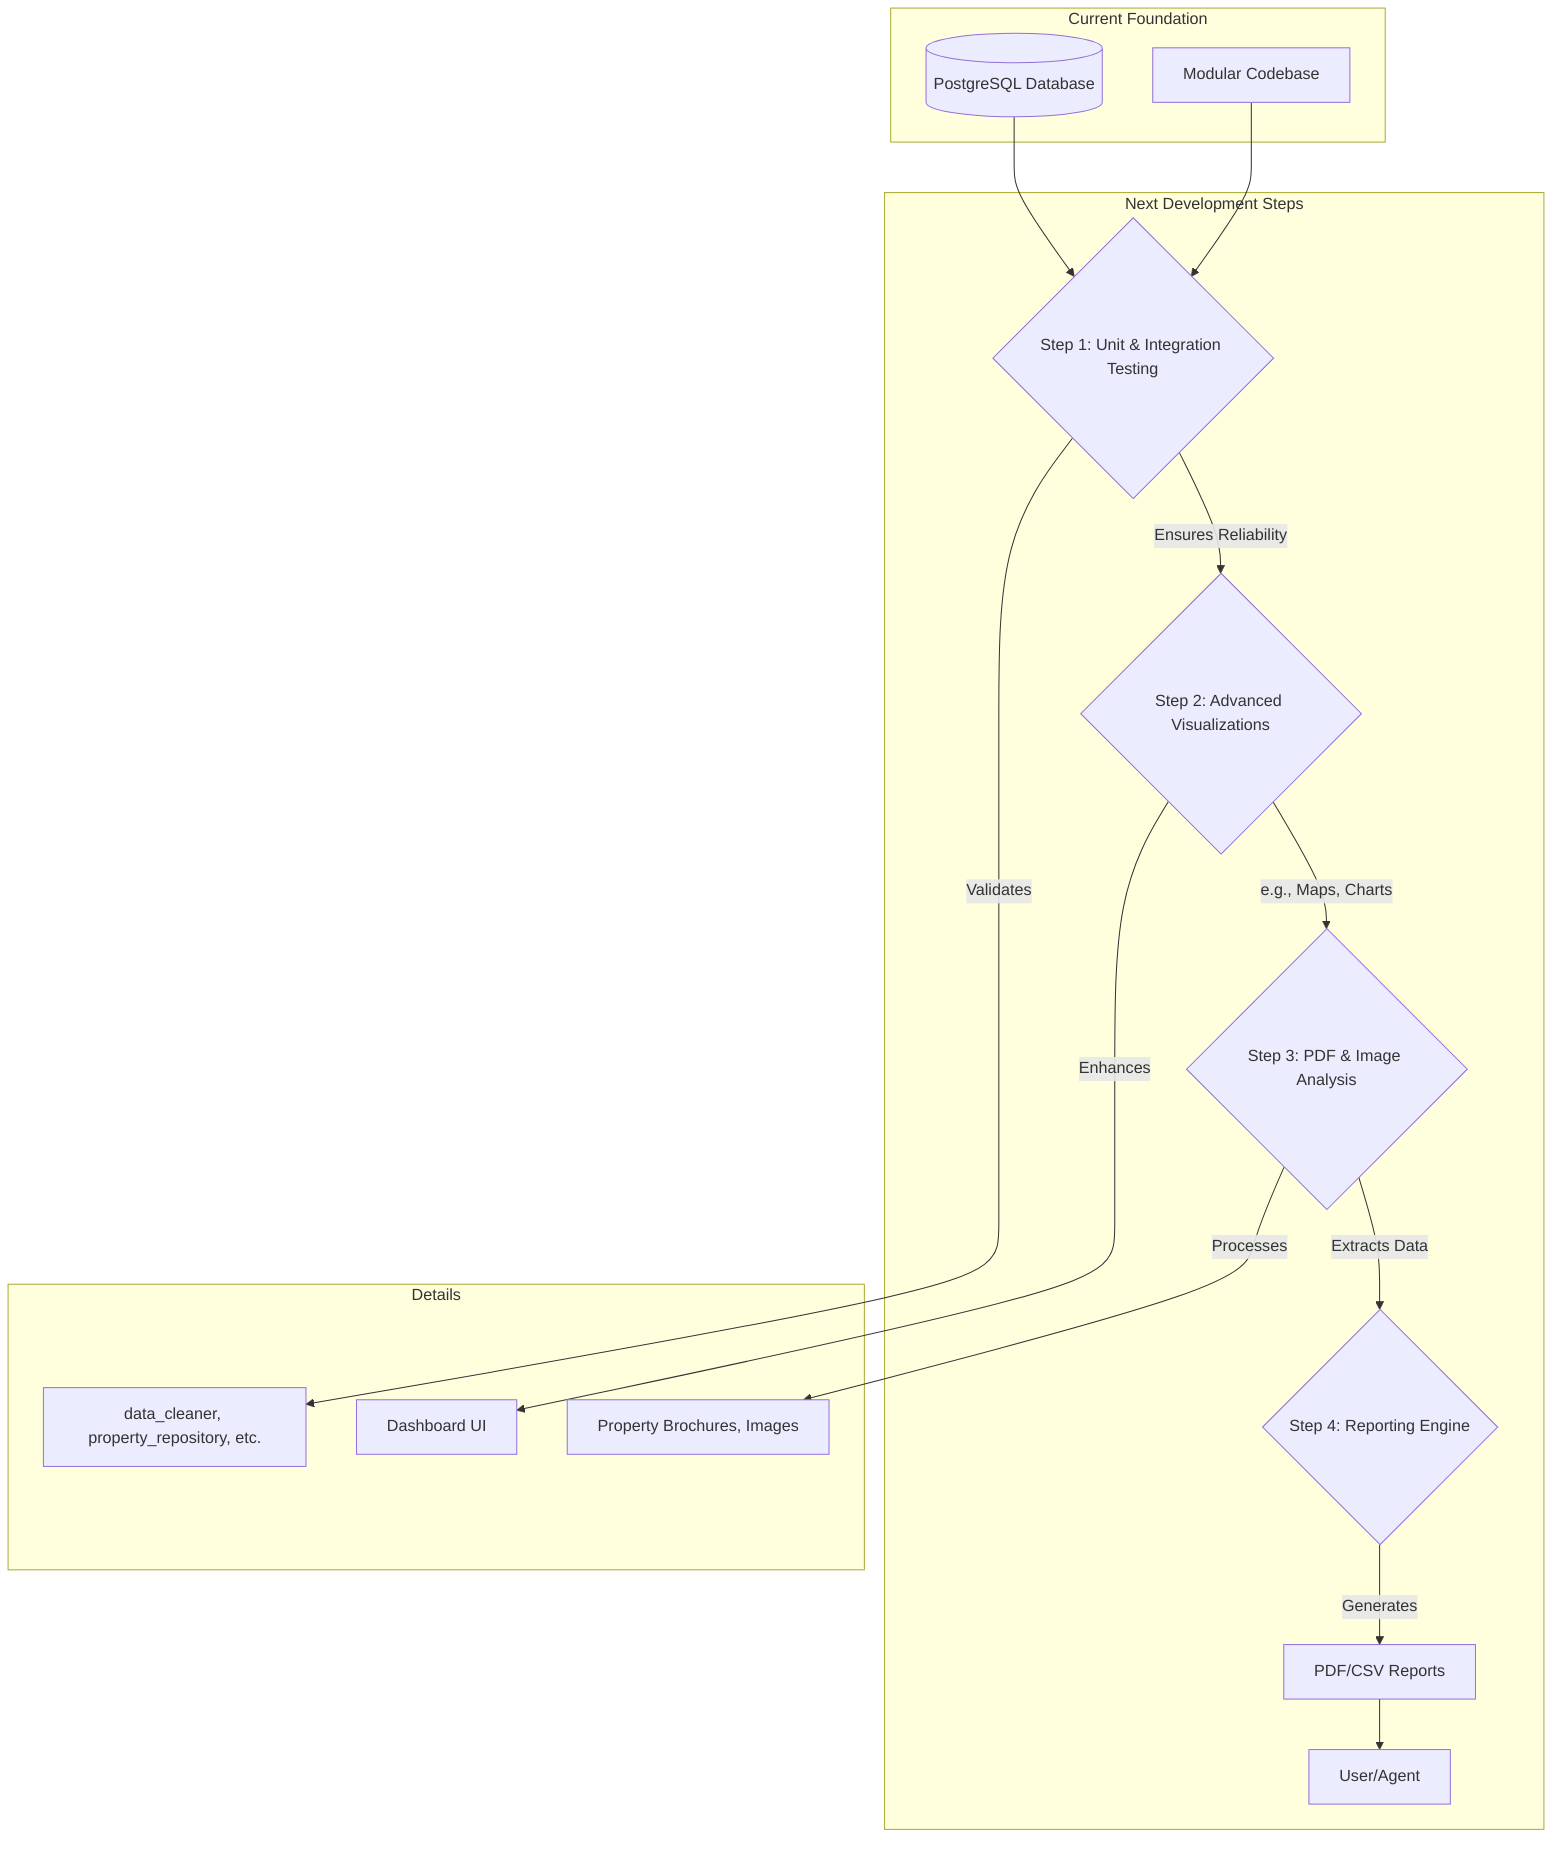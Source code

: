 graph TD
    subgraph Current Foundation
        A[(PostgreSQL Database)]
        B[Modular Codebase]
    end

    subgraph Next Development Steps
        A --> C{Step 1: Unit & Integration Testing}
        B --> C
        C -- Ensures Reliability --> D{Step 2: Advanced Visualizations}
        D -- e.g., Maps, Charts --> E{Step 3: PDF & Image Analysis}
        E -- Extracts Data --> F{Step 4: Reporting Engine}
        F -- Generates --> G[PDF/CSV Reports]
        G --> H[User/Agent]
    end

    subgraph Details
        C -- Validates --> Modules[data_cleaner, property_repository, etc.]
        D -- Enhances --> Dashboard[Dashboard UI]
        E -- Processes --> Files[Property Brochures, Images]
    end